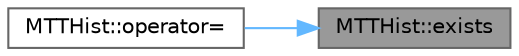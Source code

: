 digraph "MTTHist::exists"
{
 // LATEX_PDF_SIZE
  bgcolor="transparent";
  edge [fontname=Helvetica,fontsize=10,labelfontname=Helvetica,labelfontsize=10];
  node [fontname=Helvetica,fontsize=10,shape=box,height=0.2,width=0.4];
  rankdir="RL";
  Node1 [id="Node000001",label="MTTHist::exists",height=0.2,width=0.4,color="gray40", fillcolor="grey60", style="filled", fontcolor="black",tooltip=" "];
  Node1 -> Node2 [id="edge1_Node000001_Node000002",dir="back",color="steelblue1",style="solid",tooltip=" "];
  Node2 [id="Node000002",label="MTTHist::operator=",height=0.2,width=0.4,color="grey40", fillcolor="white", style="filled",URL="$class_m_t_t_hist.html#af3e681068fc940b99e0c382390193186",tooltip=" "];
}
